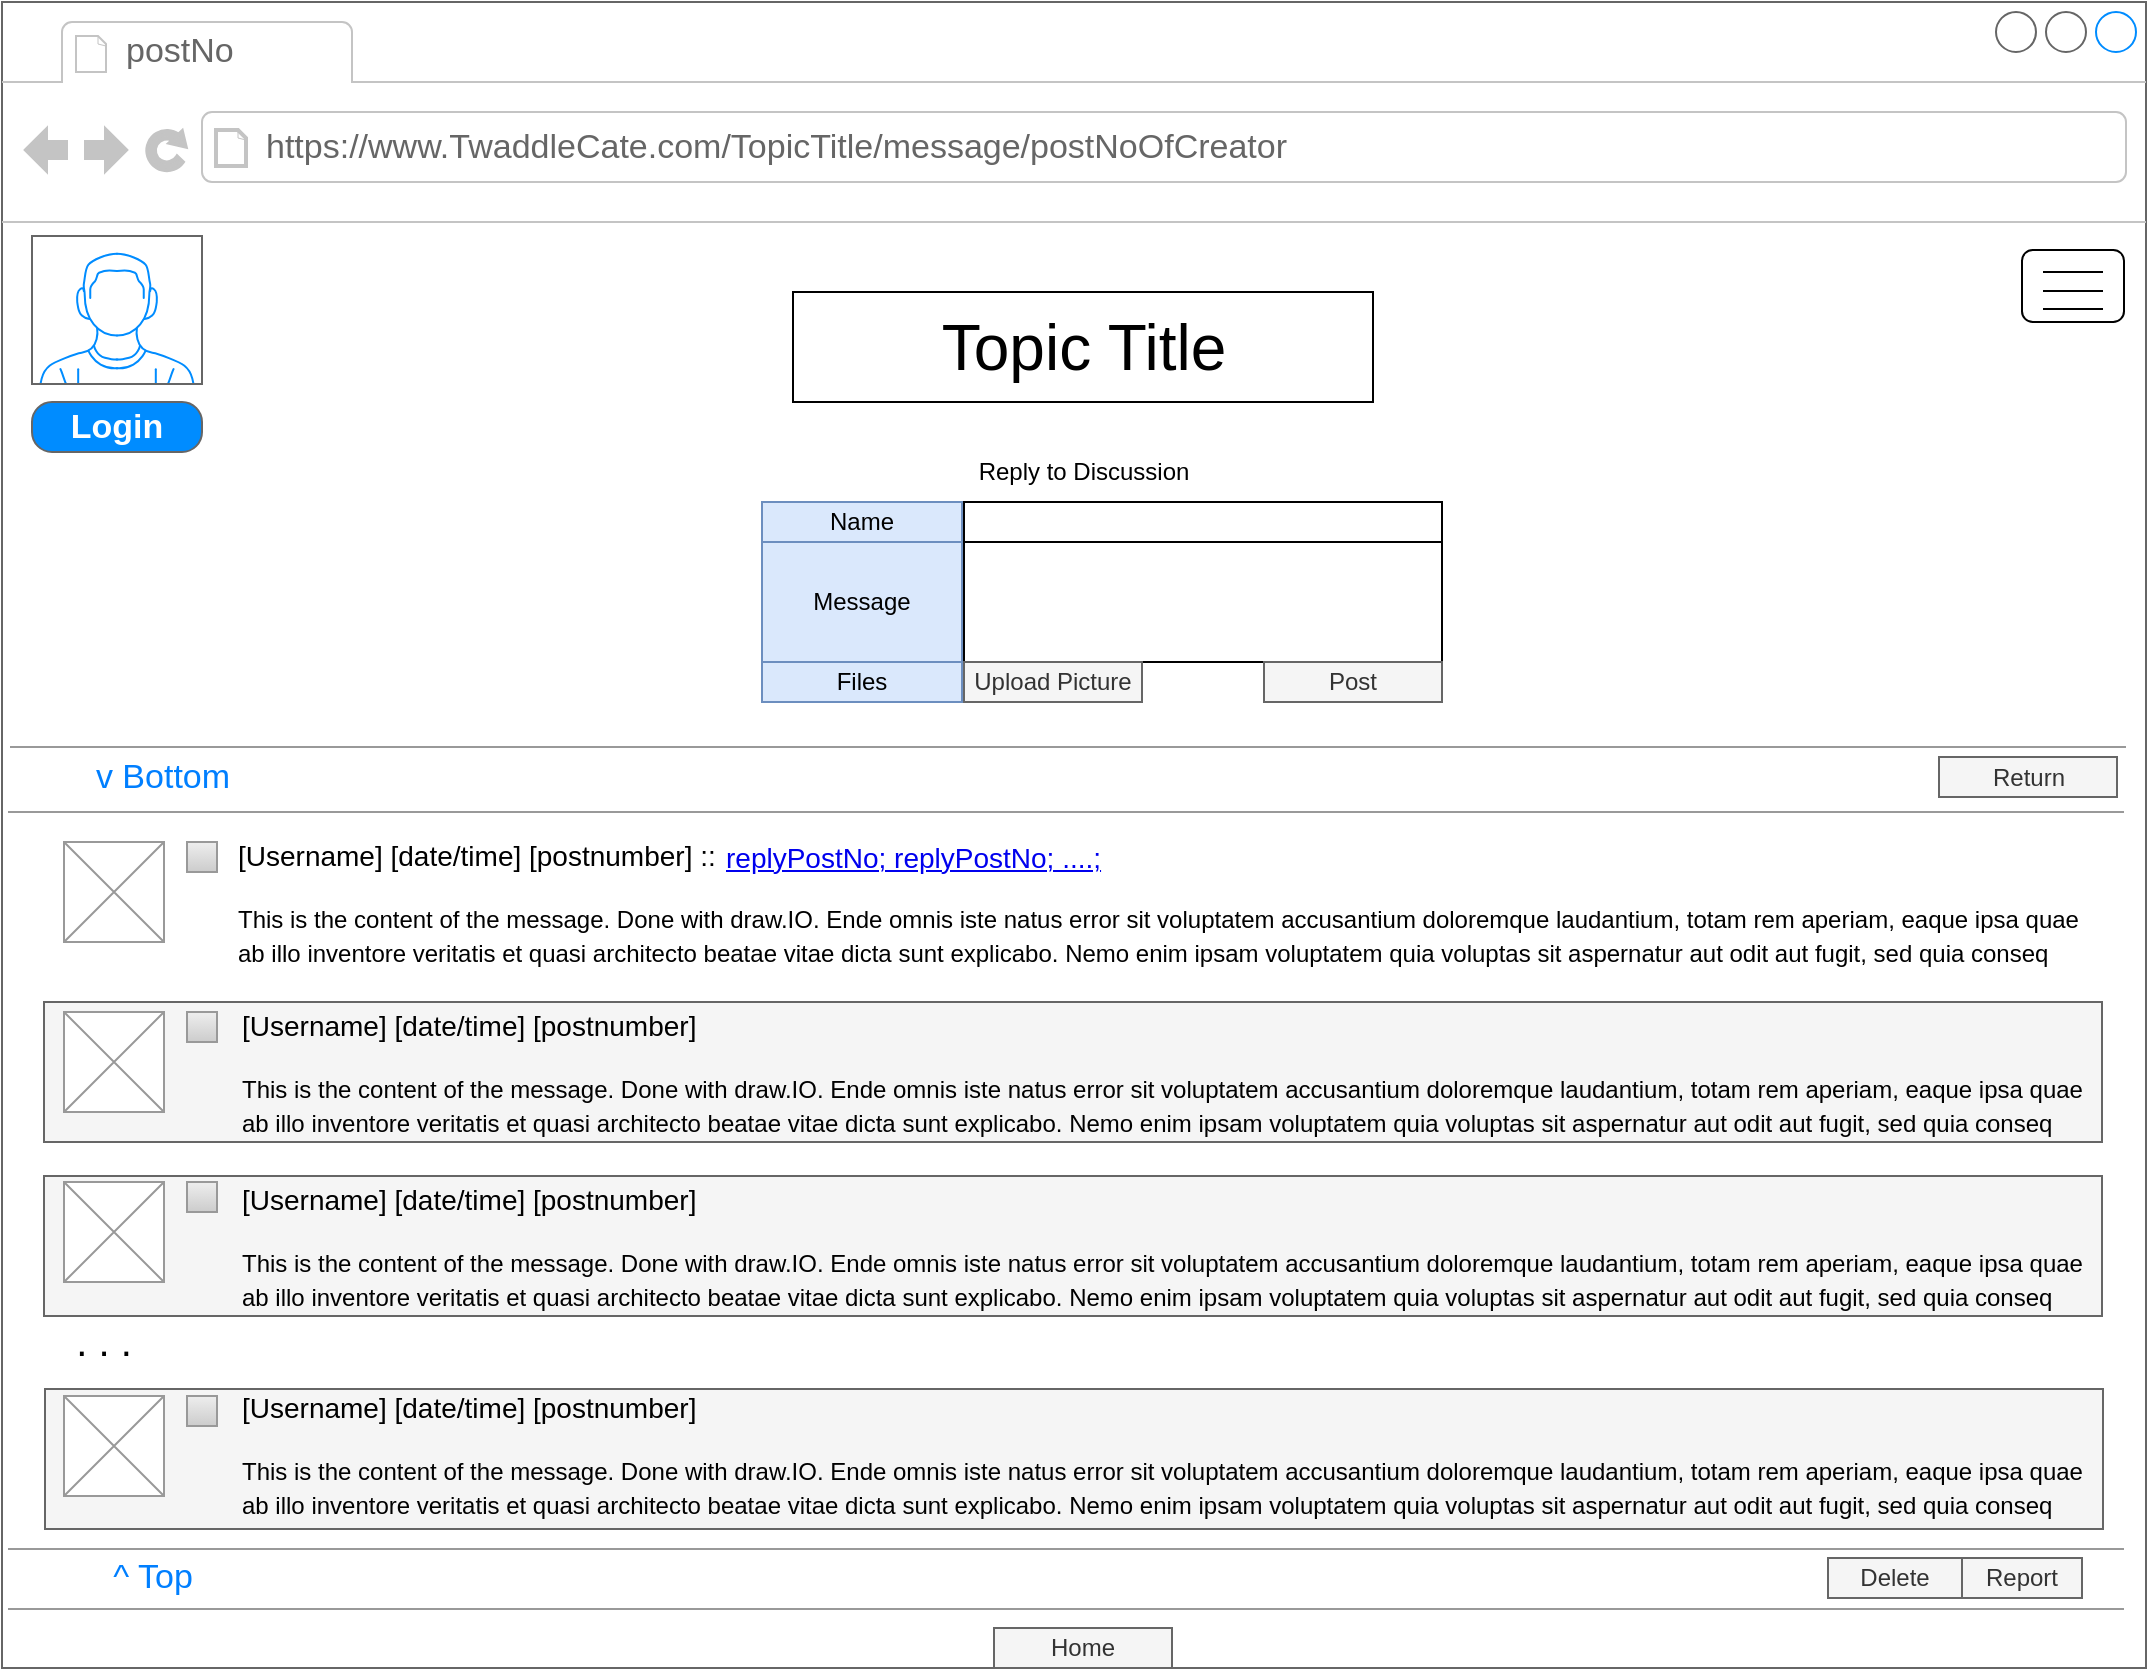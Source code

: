 <mxfile version="11.1.4" type="device"><diagram name="Page-1" id="2cc2dc42-3aac-f2a9-1cec-7a8b7cbee084"><mxGraphModel dx="1422" dy="796" grid="1" gridSize="10" guides="1" tooltips="1" connect="1" arrows="1" fold="1" page="1" pageScale="1" pageWidth="1100" pageHeight="850" background="#ffffff" math="0" shadow="0"><root><mxCell id="0"/><mxCell id="1" parent="0"/><mxCell id="9IKPk2nEDsg9MJeCQdLd-1" value="" style="strokeWidth=1;shadow=0;dashed=0;align=center;html=1;shape=mxgraph.mockup.containers.browserWindow;rSize=0;fillColor=#ffffff;strokeColor=#666666;strokeColor2=#008cff;strokeColor3=#c4c4c4;mainText=,;recursiveResize=0;" parent="1" vertex="1"><mxGeometry x="9" y="10" width="1072" height="833" as="geometry"/></mxCell><mxCell id="1QUaJNWo_aVdBKIxmeVY-63" value="" style="rounded=0;whiteSpace=wrap;html=1;labelBackgroundColor=none;fontColor=#333333;strokeColor=#666666;fillColor=#f5f5f5;" parent="9IKPk2nEDsg9MJeCQdLd-1" vertex="1"><mxGeometry x="21.5" y="693.5" width="1029" height="70" as="geometry"/></mxCell><mxCell id="1QUaJNWo_aVdBKIxmeVY-62" value="" style="rounded=0;whiteSpace=wrap;html=1;labelBackgroundColor=none;fontColor=#333333;strokeColor=#666666;fillColor=#f5f5f5;" parent="9IKPk2nEDsg9MJeCQdLd-1" vertex="1"><mxGeometry x="21" y="587" width="1029" height="70" as="geometry"/></mxCell><mxCell id="1QUaJNWo_aVdBKIxmeVY-61" value="" style="rounded=0;whiteSpace=wrap;html=1;labelBackgroundColor=none;fontColor=#333333;strokeColor=#666666;fillColor=#f5f5f5;" parent="9IKPk2nEDsg9MJeCQdLd-1" vertex="1"><mxGeometry x="21" y="500" width="1029" height="70" as="geometry"/></mxCell><mxCell id="9IKPk2nEDsg9MJeCQdLd-2" value="postNo" style="strokeWidth=1;shadow=0;dashed=0;align=center;html=1;shape=mxgraph.mockup.containers.anchor;fontSize=17;fontColor=#666666;align=left;" parent="9IKPk2nEDsg9MJeCQdLd-1" vertex="1"><mxGeometry x="60" y="12" width="110" height="26" as="geometry"/></mxCell><mxCell id="9IKPk2nEDsg9MJeCQdLd-3" value="https://www.TwaddleCate.com/TopicTitle/message/postNoOfCreator" style="strokeWidth=1;shadow=0;dashed=0;align=center;html=1;shape=mxgraph.mockup.containers.anchor;rSize=0;fontSize=17;fontColor=#666666;align=left;" parent="9IKPk2nEDsg9MJeCQdLd-1" vertex="1"><mxGeometry x="130" y="60" width="250" height="26" as="geometry"/></mxCell><mxCell id="9IKPk2nEDsg9MJeCQdLd-5" value="&lt;span style=&quot;font-size: 32px&quot;&gt;Topic Title&lt;/span&gt;" style="rounded=0;whiteSpace=wrap;html=1;" parent="9IKPk2nEDsg9MJeCQdLd-1" vertex="1"><mxGeometry x="395.5" y="145" width="290" height="55" as="geometry"/></mxCell><mxCell id="9IKPk2nEDsg9MJeCQdLd-13" value="" style="verticalLabelPosition=bottom;shadow=0;dashed=0;align=center;html=1;verticalAlign=top;strokeWidth=1;shape=mxgraph.mockup.graphics.simpleIcon;strokeColor=#999999;fillColor=#ffffff;" parent="9IKPk2nEDsg9MJeCQdLd-1" vertex="1"><mxGeometry x="31" y="420" width="50" height="50" as="geometry"/></mxCell><mxCell id="9IKPk2nEDsg9MJeCQdLd-14" value="" style="verticalLabelPosition=bottom;shadow=0;dashed=0;align=center;html=1;verticalAlign=top;strokeWidth=1;shape=mxgraph.mockup.graphics.simpleIcon;strokeColor=#999999;fillColor=#ffffff;" parent="9IKPk2nEDsg9MJeCQdLd-1" vertex="1"><mxGeometry x="31" y="505" width="50" height="50" as="geometry"/></mxCell><mxCell id="9IKPk2nEDsg9MJeCQdLd-15" value="" style="verticalLabelPosition=bottom;shadow=0;dashed=0;align=center;html=1;verticalAlign=top;strokeWidth=1;shape=mxgraph.mockup.graphics.simpleIcon;strokeColor=#999999;fillColor=#ffffff;" parent="9IKPk2nEDsg9MJeCQdLd-1" vertex="1"><mxGeometry x="31" y="590" width="50" height="50" as="geometry"/></mxCell><mxCell id="9IKPk2nEDsg9MJeCQdLd-56" value="Login" style="strokeWidth=1;shadow=0;dashed=0;align=center;html=1;shape=mxgraph.mockup.buttons.button;strokeColor=#666666;fontColor=#ffffff;mainText=;buttonStyle=round;fontSize=17;fontStyle=1;fillColor=#008cff;whiteSpace=wrap;" parent="9IKPk2nEDsg9MJeCQdLd-1" vertex="1"><mxGeometry x="15" y="200" width="85" height="25" as="geometry"/></mxCell><mxCell id="9IKPk2nEDsg9MJeCQdLd-57" value="" style="verticalLabelPosition=bottom;shadow=0;dashed=0;align=center;html=1;verticalAlign=top;strokeWidth=1;shape=mxgraph.mockup.containers.userMale;strokeColor=#666666;strokeColor2=#008cff;fillColor=#ffffff;" parent="9IKPk2nEDsg9MJeCQdLd-1" vertex="1"><mxGeometry x="15" y="117" width="85" height="74" as="geometry"/></mxCell><mxCell id="9IKPk2nEDsg9MJeCQdLd-59" value="" style="rounded=1;whiteSpace=wrap;html=1;" parent="9IKPk2nEDsg9MJeCQdLd-1" vertex="1"><mxGeometry x="1010" y="124" width="51" height="36" as="geometry"/></mxCell><mxCell id="9IKPk2nEDsg9MJeCQdLd-61" value="" style="endArrow=none;html=1;" parent="9IKPk2nEDsg9MJeCQdLd-1" edge="1"><mxGeometry width="50" height="50" relative="1" as="geometry"><mxPoint x="1020.5" y="135" as="sourcePoint"/><mxPoint x="1050.5" y="135" as="targetPoint"/></mxGeometry></mxCell><mxCell id="9IKPk2nEDsg9MJeCQdLd-60" value="" style="endArrow=none;html=1;" parent="9IKPk2nEDsg9MJeCQdLd-1" edge="1"><mxGeometry width="50" height="50" relative="1" as="geometry"><mxPoint x="1020.5" y="144.5" as="sourcePoint"/><mxPoint x="1050.5" y="144.5" as="targetPoint"/></mxGeometry></mxCell><mxCell id="9IKPk2nEDsg9MJeCQdLd-63" value="" style="endArrow=none;html=1;" parent="9IKPk2nEDsg9MJeCQdLd-1" edge="1"><mxGeometry width="50" height="50" relative="1" as="geometry"><mxPoint x="1020.5" y="153.5" as="sourcePoint"/><mxPoint x="1050.5" y="153.5" as="targetPoint"/></mxGeometry></mxCell><mxCell id="1QUaJNWo_aVdBKIxmeVY-14" value="" style="rounded=0;whiteSpace=wrap;html=1;" parent="9IKPk2nEDsg9MJeCQdLd-1" vertex="1"><mxGeometry x="481" y="270" width="239" height="60" as="geometry"/></mxCell><mxCell id="1QUaJNWo_aVdBKIxmeVY-16" value="&lt;span style=&quot;&quot;&gt;Upload Picture&lt;/span&gt;" style="rounded=0;whiteSpace=wrap;html=1;fillColor=#f5f5f5;strokeColor=#666666;fontColor=#333333;labelBackgroundColor=none;" parent="9IKPk2nEDsg9MJeCQdLd-1" vertex="1"><mxGeometry x="481" y="330" width="89" height="20" as="geometry"/></mxCell><mxCell id="1QUaJNWo_aVdBKIxmeVY-17" value="Message" style="rounded=0;whiteSpace=wrap;html=1;fillColor=#dae8fc;strokeColor=#6c8ebf;" parent="9IKPk2nEDsg9MJeCQdLd-1" vertex="1"><mxGeometry x="380" y="270" width="100" height="60" as="geometry"/></mxCell><mxCell id="1QUaJNWo_aVdBKIxmeVY-18" value="Files" style="rounded=0;whiteSpace=wrap;html=1;labelBackgroundColor=none;fillColor=#dae8fc;strokeColor=#6c8ebf;" parent="9IKPk2nEDsg9MJeCQdLd-1" vertex="1"><mxGeometry x="380" y="330" width="100" height="20" as="geometry"/></mxCell><mxCell id="1QUaJNWo_aVdBKIxmeVY-20" value="Name" style="rounded=0;whiteSpace=wrap;html=1;labelBackgroundColor=none;fillColor=#dae8fc;strokeColor=#6c8ebf;" parent="9IKPk2nEDsg9MJeCQdLd-1" vertex="1"><mxGeometry x="380" y="250" width="100" height="20" as="geometry"/></mxCell><mxCell id="1QUaJNWo_aVdBKIxmeVY-19" value="" style="rounded=0;whiteSpace=wrap;html=1;labelBackgroundColor=none;" parent="9IKPk2nEDsg9MJeCQdLd-1" vertex="1"><mxGeometry x="481" y="250" width="239" height="20" as="geometry"/></mxCell><mxCell id="1QUaJNWo_aVdBKIxmeVY-25" value="" style="verticalLabelPosition=bottom;shadow=0;dashed=0;align=center;html=1;verticalAlign=top;strokeWidth=1;shape=mxgraph.mockup.markup.line;strokeColor=#999999;" parent="9IKPk2nEDsg9MJeCQdLd-1" vertex="1"><mxGeometry x="4" y="362.5" width="1058" height="20" as="geometry"/></mxCell><mxCell id="1QUaJNWo_aVdBKIxmeVY-26" value="" style="verticalLabelPosition=bottom;shadow=0;dashed=0;align=center;html=1;verticalAlign=top;strokeWidth=1;shape=mxgraph.mockup.markup.line;strokeColor=#999999;" parent="9IKPk2nEDsg9MJeCQdLd-1" vertex="1"><mxGeometry x="3" y="395" width="1058" height="20" as="geometry"/></mxCell><mxCell id="1QUaJNWo_aVdBKIxmeVY-31" value="" style="verticalLabelPosition=bottom;shadow=0;dashed=0;align=center;html=1;verticalAlign=top;strokeWidth=1;shape=mxgraph.mockup.graphics.simpleIcon;strokeColor=#999999;fillColor=#ffffff;" parent="9IKPk2nEDsg9MJeCQdLd-1" vertex="1"><mxGeometry x="31" y="697" width="50" height="50" as="geometry"/></mxCell><mxCell id="1QUaJNWo_aVdBKIxmeVY-40" value="&lt;font style=&quot;font-size: 20px&quot;&gt;. . .&lt;/font&gt;" style="text;html=1;strokeColor=none;fillColor=none;align=center;verticalAlign=middle;whiteSpace=wrap;rounded=0;labelBackgroundColor=none;" parent="9IKPk2nEDsg9MJeCQdLd-1" vertex="1"><mxGeometry x="31" y="658.5" width="40" height="20" as="geometry"/></mxCell><mxCell id="1QUaJNWo_aVdBKIxmeVY-41" value="&lt;span&gt;Delete&lt;/span&gt;" style="rounded=0;whiteSpace=wrap;html=1;fillColor=#f5f5f5;strokeColor=#666666;fontColor=#333333;labelBackgroundColor=none;" parent="9IKPk2nEDsg9MJeCQdLd-1" vertex="1"><mxGeometry x="913" y="778" width="67" height="20" as="geometry"/></mxCell><mxCell id="1QUaJNWo_aVdBKIxmeVY-42" value="&lt;span&gt;Report&lt;/span&gt;" style="rounded=0;whiteSpace=wrap;html=1;fillColor=#f5f5f5;strokeColor=#666666;fontColor=#333333;labelBackgroundColor=none;" parent="9IKPk2nEDsg9MJeCQdLd-1" vertex="1"><mxGeometry x="980" y="778" width="60" height="20" as="geometry"/></mxCell><mxCell id="1QUaJNWo_aVdBKIxmeVY-43" value="Option 1" style="strokeWidth=1;shadow=0;dashed=0;align=center;html=1;shape=mxgraph.mockup.forms.rrect;rSize=0;fillColor=#eeeeee;strokeColor=#999999;gradientColor=#cccccc;align=left;spacingLeft=4;fontSize=17;fontColor=none;labelPosition=right;labelBackgroundColor=none;noLabel=1;" parent="9IKPk2nEDsg9MJeCQdLd-1" vertex="1"><mxGeometry x="92.5" y="420" width="15" height="15" as="geometry"/></mxCell><mxCell id="1QUaJNWo_aVdBKIxmeVY-46" value="Option 1" style="strokeWidth=1;shadow=0;dashed=0;align=center;html=1;shape=mxgraph.mockup.forms.rrect;rSize=0;fillColor=#eeeeee;strokeColor=#999999;gradientColor=#cccccc;align=left;spacingLeft=4;fontSize=17;fontColor=none;labelPosition=right;labelBackgroundColor=none;noLabel=1;" parent="9IKPk2nEDsg9MJeCQdLd-1" vertex="1"><mxGeometry x="92.5" y="505" width="15" height="15" as="geometry"/></mxCell><mxCell id="1QUaJNWo_aVdBKIxmeVY-47" value="Option 1" style="strokeWidth=1;shadow=0;dashed=0;align=center;html=1;shape=mxgraph.mockup.forms.rrect;rSize=0;fillColor=#eeeeee;strokeColor=#999999;gradientColor=#cccccc;align=left;spacingLeft=4;fontSize=17;fontColor=none;labelPosition=right;labelBackgroundColor=none;noLabel=1;" parent="9IKPk2nEDsg9MJeCQdLd-1" vertex="1"><mxGeometry x="92.5" y="590" width="15" height="15" as="geometry"/></mxCell><mxCell id="1QUaJNWo_aVdBKIxmeVY-48" value="Option 1" style="strokeWidth=1;shadow=0;dashed=0;align=center;shape=mxgraph.mockup.forms.rrect;rSize=0;fillColor=#eeeeee;strokeColor=#999999;gradientColor=#cccccc;align=left;spacingLeft=4;fontSize=17;fontColor=none;labelPosition=right;labelBackgroundColor=none;html=1;noLabel=1;" parent="9IKPk2nEDsg9MJeCQdLd-1" vertex="1"><mxGeometry x="92.5" y="697" width="15" height="15" as="geometry"/></mxCell><mxCell id="1QUaJNWo_aVdBKIxmeVY-51" value="&lt;span&gt;Home&lt;/span&gt;" style="rounded=0;whiteSpace=wrap;html=1;fillColor=#f5f5f5;strokeColor=#666666;fontColor=#333333;labelBackgroundColor=none;" parent="9IKPk2nEDsg9MJeCQdLd-1" vertex="1"><mxGeometry x="496" y="813" width="89" height="20" as="geometry"/></mxCell><mxCell id="1QUaJNWo_aVdBKIxmeVY-52" value="&lt;h1 style=&quot;font-size: 14px&quot;&gt;&lt;span style=&quot;font-weight: normal&quot;&gt;&lt;font style=&quot;font-size: 14px&quot;&gt;[Username] [date/time] [postnumber] ::&amp;nbsp;&lt;/font&gt;&lt;/span&gt;&lt;/h1&gt;&lt;p style=&quot;font-size: 14px&quot;&gt;&lt;span style=&quot;font-size: 12px&quot;&gt;This is the content of the message. Done with draw.IO. Ende omnis iste natus error sit voluptatem accusantium doloremque laudantium, totam rem aperiam, eaque ipsa quae ab illo inventore veritatis et quasi architecto beatae vitae dicta sunt explicabo. Nemo enim ipsam voluptatem quia voluptas sit aspernatur aut odit aut fugit, sed quia conseq&lt;/span&gt;&lt;br&gt;&lt;/p&gt;" style="text;html=1;strokeColor=none;fillColor=none;spacing=5;spacingTop=-20;whiteSpace=wrap;overflow=hidden;rounded=0;labelBackgroundColor=none;fontColor=none;" parent="9IKPk2nEDsg9MJeCQdLd-1" vertex="1"><mxGeometry x="112.5" y="420" width="945" height="82" as="geometry"/></mxCell><mxCell id="1QUaJNWo_aVdBKIxmeVY-56" value="&lt;h1 style=&quot;font-size: 14px&quot;&gt;&lt;span style=&quot;font-weight: normal&quot;&gt;&lt;font style=&quot;font-size: 14px&quot;&gt;[Username] [date/time] [postnumber]&lt;/font&gt;&lt;/span&gt;&lt;/h1&gt;&lt;p style=&quot;font-size: 14px&quot;&gt;&lt;span style=&quot;font-size: 12px&quot;&gt;This is the content of the message. Done with draw.IO. Ende omnis iste natus error sit voluptatem accusantium doloremque laudantium, totam rem aperiam, eaque ipsa quae ab illo inventore veritatis et quasi architecto beatae vitae dicta sunt explicabo. Nemo enim ipsam voluptatem quia voluptas sit aspernatur aut odit aut fugit, sed quia conseq&lt;/span&gt;&lt;br&gt;&lt;/p&gt;" style="text;html=1;strokeColor=none;fillColor=none;spacing=5;spacingTop=-20;whiteSpace=wrap;overflow=hidden;rounded=0;labelBackgroundColor=none;fontColor=none;" parent="9IKPk2nEDsg9MJeCQdLd-1" vertex="1"><mxGeometry x="115" y="592" width="945" height="82" as="geometry"/></mxCell><mxCell id="1QUaJNWo_aVdBKIxmeVY-57" value="&lt;h1 style=&quot;font-size: 14px&quot;&gt;&lt;span style=&quot;font-weight: normal&quot;&gt;&lt;font style=&quot;font-size: 14px&quot;&gt;[Username] [date/time] [postnumber]&lt;/font&gt;&lt;/span&gt;&lt;/h1&gt;&lt;p style=&quot;font-size: 14px&quot;&gt;&lt;span style=&quot;font-size: 12px&quot;&gt;This is the content of the message. Done with draw.IO. Ende omnis iste natus error sit voluptatem accusantium doloremque laudantium, totam rem aperiam, eaque ipsa quae ab illo inventore veritatis et quasi architecto beatae vitae dicta sunt explicabo. Nemo enim ipsam voluptatem quia voluptas sit aspernatur aut odit aut fugit, sed quia conseq&lt;/span&gt;&lt;br&gt;&lt;/p&gt;" style="text;html=1;strokeColor=none;fillColor=none;spacing=5;spacingTop=-20;whiteSpace=wrap;overflow=hidden;rounded=0;labelBackgroundColor=none;fontColor=none;" parent="9IKPk2nEDsg9MJeCQdLd-1" vertex="1"><mxGeometry x="115" y="696" width="945" height="82" as="geometry"/></mxCell><mxCell id="1QUaJNWo_aVdBKIxmeVY-59" value="&lt;span&gt;Post&lt;/span&gt;" style="rounded=0;whiteSpace=wrap;html=1;fillColor=#f5f5f5;strokeColor=#666666;fontColor=#333333;labelBackgroundColor=none;" parent="9IKPk2nEDsg9MJeCQdLd-1" vertex="1"><mxGeometry x="631" y="330" width="89" height="20" as="geometry"/></mxCell><mxCell id="1QUaJNWo_aVdBKIxmeVY-60" value="Reply to Discussion" style="text;html=1;strokeColor=none;fillColor=none;align=center;verticalAlign=middle;whiteSpace=wrap;rounded=0;labelBackgroundColor=none;fontColor=none;" parent="9IKPk2nEDsg9MJeCQdLd-1" vertex="1"><mxGeometry x="481" y="225" width="120" height="20" as="geometry"/></mxCell><UserObject label="&lt;span style=&quot;font-size: 14px&quot;&gt;replyPostNo; replyPostNo; ....;&lt;/span&gt;" link="https://www.draw.io" id="1QUaJNWo_aVdBKIxmeVY-64"><mxCell style="text;html=1;strokeColor=none;fillColor=none;whiteSpace=wrap;align=left;verticalAlign=middle;fontColor=#0000EE;fontStyle=4;labelBackgroundColor=none;" parent="9IKPk2nEDsg9MJeCQdLd-1" vertex="1"><mxGeometry x="360" y="407.5" width="230" height="40" as="geometry"/></mxCell></UserObject><mxCell id="1QUaJNWo_aVdBKIxmeVY-65" value="Return" style="rounded=0;whiteSpace=wrap;html=1;fillColor=#f5f5f5;strokeColor=#666666;fontColor=#333333;labelBackgroundColor=none;" parent="9IKPk2nEDsg9MJeCQdLd-1" vertex="1"><mxGeometry x="968.5" y="377.5" width="89" height="20" as="geometry"/></mxCell><mxCell id="1QUaJNWo_aVdBKIxmeVY-66" value="&lt;span style=&quot;color: rgb(0 , 127 , 255) ; font-size: 17px&quot;&gt;v Bottom&lt;/span&gt;" style="text;html=1;strokeColor=none;fillColor=none;align=center;verticalAlign=middle;whiteSpace=wrap;rounded=0;labelBackgroundColor=none;fontColor=none;" parent="9IKPk2nEDsg9MJeCQdLd-1" vertex="1"><mxGeometry x="41" y="378" width="79" height="20" as="geometry"/></mxCell><mxCell id="1QUaJNWo_aVdBKIxmeVY-68" value="&lt;span style=&quot;color: rgb(0 , 127 , 255) ; font-size: 17px&quot;&gt;^ Top&lt;/span&gt;" style="text;html=1;strokeColor=none;fillColor=none;align=center;verticalAlign=middle;whiteSpace=wrap;rounded=0;labelBackgroundColor=none;fontColor=none;" parent="9IKPk2nEDsg9MJeCQdLd-1" vertex="1"><mxGeometry x="41" y="778" width="69" height="20" as="geometry"/></mxCell><mxCell id="1QUaJNWo_aVdBKIxmeVY-71" value="" style="verticalLabelPosition=bottom;shadow=0;dashed=0;align=center;html=1;verticalAlign=top;strokeWidth=1;shape=mxgraph.mockup.markup.line;strokeColor=#999999;" parent="9IKPk2nEDsg9MJeCQdLd-1" vertex="1"><mxGeometry x="3" y="763.5" width="1058" height="20" as="geometry"/></mxCell><mxCell id="1QUaJNWo_aVdBKIxmeVY-72" value="" style="verticalLabelPosition=bottom;shadow=0;dashed=0;align=center;html=1;verticalAlign=top;strokeWidth=1;shape=mxgraph.mockup.markup.line;strokeColor=#999999;" parent="9IKPk2nEDsg9MJeCQdLd-1" vertex="1"><mxGeometry x="3" y="793.5" width="1058" height="20" as="geometry"/></mxCell><mxCell id="1QUaJNWo_aVdBKIxmeVY-55" value="&lt;h1 style=&quot;font-size: 14px&quot;&gt;&lt;span style=&quot;font-weight: normal&quot;&gt;&lt;font style=&quot;font-size: 14px&quot;&gt;[Username] [date/time] [postnumber]&lt;/font&gt;&lt;/span&gt;&lt;/h1&gt;&lt;p style=&quot;font-size: 14px&quot;&gt;&lt;span style=&quot;font-size: 12px&quot;&gt;This is the content of the message. Done with draw.IO. Ende omnis iste natus error sit voluptatem accusantium doloremque laudantium, totam rem aperiam, eaque ipsa quae ab illo inventore veritatis et quasi architecto beatae vitae dicta sunt explicabo. Nemo enim ipsam voluptatem quia voluptas sit aspernatur aut odit aut fugit, sed quia conseq&lt;/span&gt;&lt;br&gt;&lt;/p&gt;" style="text;html=1;strokeColor=none;fillColor=none;spacing=5;spacingTop=-20;whiteSpace=wrap;overflow=hidden;rounded=0;labelBackgroundColor=none;fontColor=none;" parent="1" vertex="1"><mxGeometry x="124" y="515" width="945" height="82" as="geometry"/></mxCell></root></mxGraphModel></diagram></mxfile>
